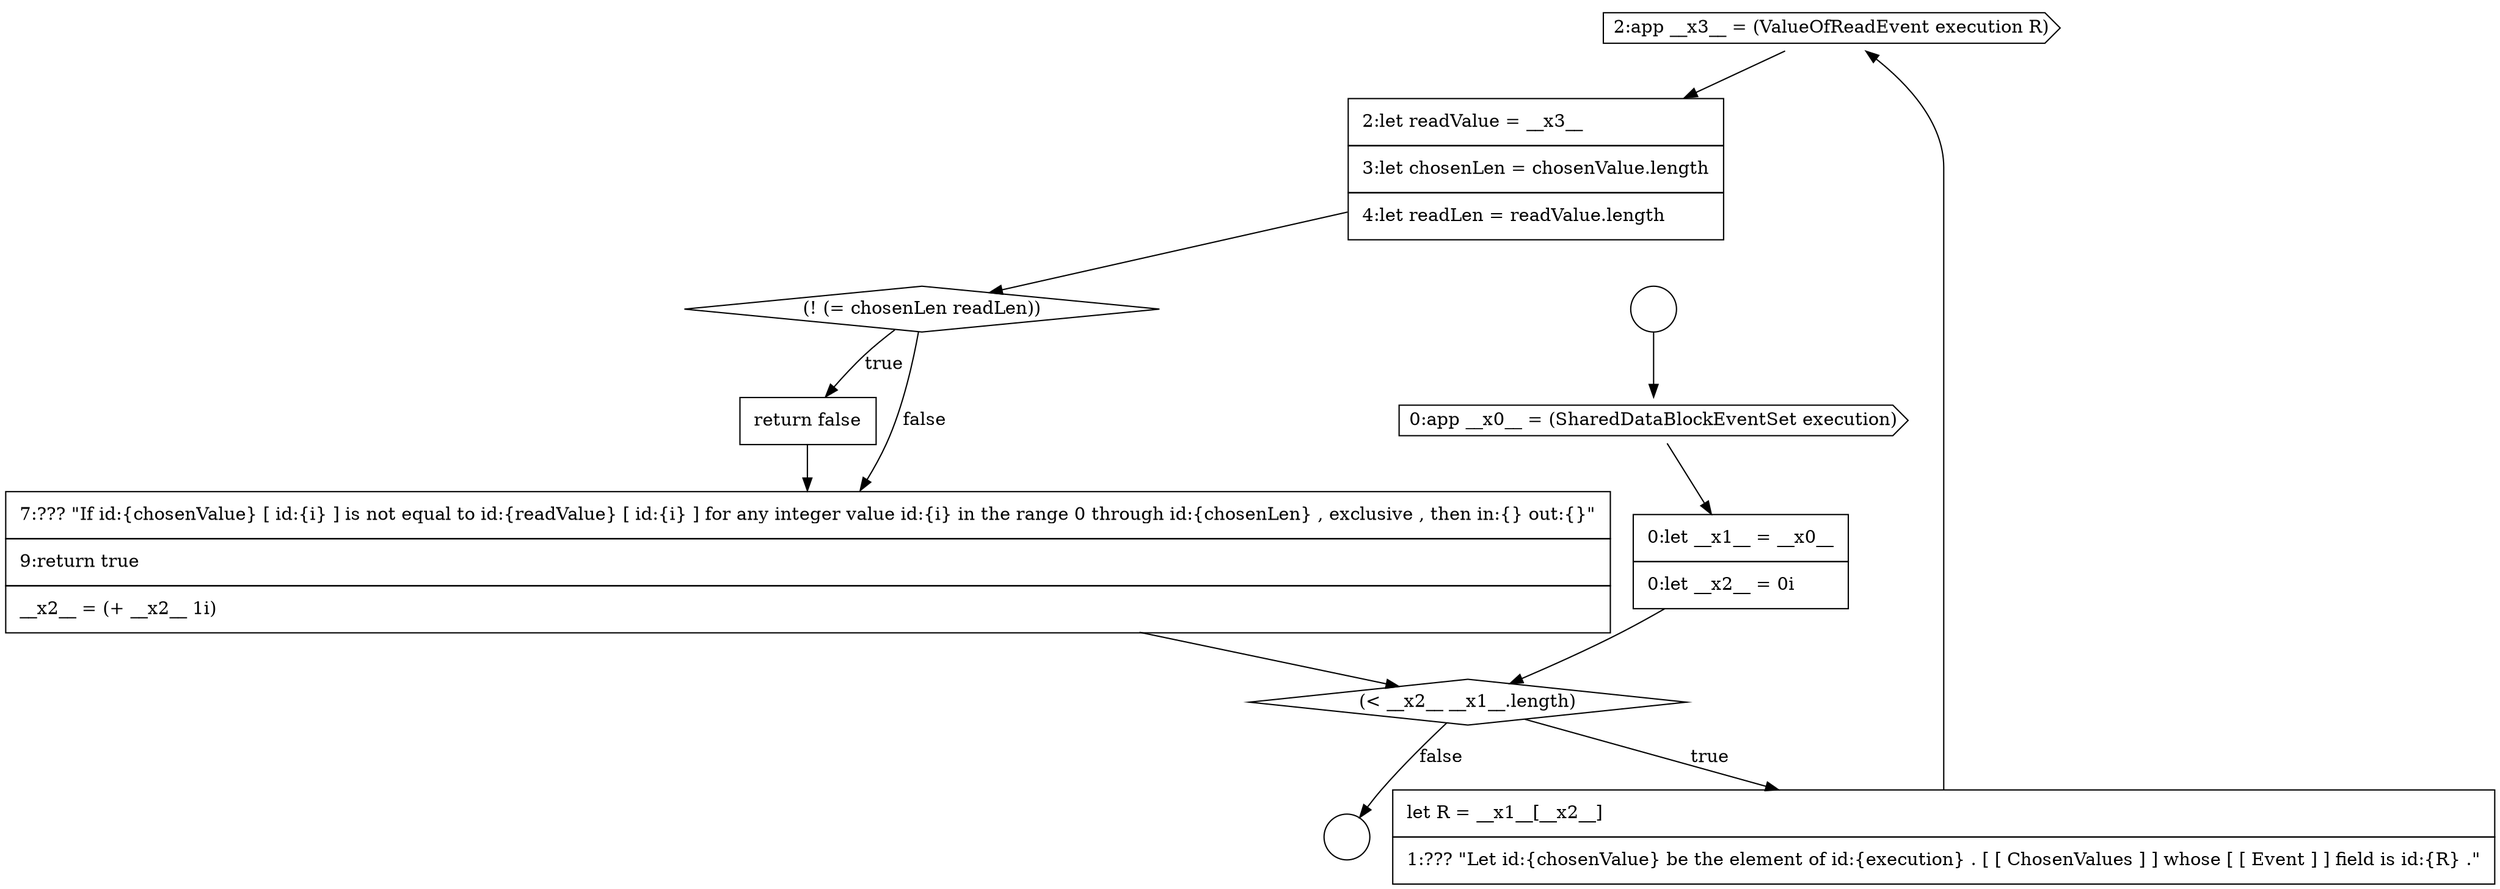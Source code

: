 digraph {
  node17847 [shape=cds, label=<<font color="black">2:app __x3__ = (ValueOfReadEvent execution R)</font>> color="black" fillcolor="white" style=filled]
  node17843 [shape=cds, label=<<font color="black">0:app __x0__ = (SharedDataBlockEventSet execution)</font>> color="black" fillcolor="white" style=filled]
  node17844 [shape=none, margin=0, label=<<font color="black">
    <table border="0" cellborder="1" cellspacing="0" cellpadding="10">
      <tr><td align="left">0:let __x1__ = __x0__</td></tr>
      <tr><td align="left">0:let __x2__ = 0i</td></tr>
    </table>
  </font>> color="black" fillcolor="white" style=filled]
  node17841 [shape=circle label=" " color="black" fillcolor="white" style=filled]
  node17845 [shape=diamond, label=<<font color="black">(&lt; __x2__ __x1__.length)</font>> color="black" fillcolor="white" style=filled]
  node17850 [shape=none, margin=0, label=<<font color="black">
    <table border="0" cellborder="1" cellspacing="0" cellpadding="10">
      <tr><td align="left">return false</td></tr>
    </table>
  </font>> color="black" fillcolor="white" style=filled]
  node17842 [shape=circle label=" " color="black" fillcolor="white" style=filled]
  node17846 [shape=none, margin=0, label=<<font color="black">
    <table border="0" cellborder="1" cellspacing="0" cellpadding="10">
      <tr><td align="left">let R = __x1__[__x2__]</td></tr>
      <tr><td align="left">1:??? &quot;Let id:{chosenValue} be the element of id:{execution} . [ [ ChosenValues ] ] whose [ [ Event ] ] field is id:{R} .&quot;</td></tr>
    </table>
  </font>> color="black" fillcolor="white" style=filled]
  node17849 [shape=diamond, label=<<font color="black">(! (= chosenLen readLen))</font>> color="black" fillcolor="white" style=filled]
  node17848 [shape=none, margin=0, label=<<font color="black">
    <table border="0" cellborder="1" cellspacing="0" cellpadding="10">
      <tr><td align="left">2:let readValue = __x3__</td></tr>
      <tr><td align="left">3:let chosenLen = chosenValue.length</td></tr>
      <tr><td align="left">4:let readLen = readValue.length</td></tr>
    </table>
  </font>> color="black" fillcolor="white" style=filled]
  node17851 [shape=none, margin=0, label=<<font color="black">
    <table border="0" cellborder="1" cellspacing="0" cellpadding="10">
      <tr><td align="left">7:??? &quot;If id:{chosenValue} [ id:{i} ] is not equal to id:{readValue} [ id:{i} ] for any integer value id:{i} in the range 0 through id:{chosenLen} , exclusive , then in:{} out:{}&quot;</td></tr>
      <tr><td align="left">9:return true</td></tr>
      <tr><td align="left">__x2__ = (+ __x2__ 1i)</td></tr>
    </table>
  </font>> color="black" fillcolor="white" style=filled]
  node17846 -> node17847 [ color="black"]
  node17845 -> node17846 [label=<<font color="black">true</font>> color="black"]
  node17845 -> node17842 [label=<<font color="black">false</font>> color="black"]
  node17848 -> node17849 [ color="black"]
  node17844 -> node17845 [ color="black"]
  node17849 -> node17850 [label=<<font color="black">true</font>> color="black"]
  node17849 -> node17851 [label=<<font color="black">false</font>> color="black"]
  node17851 -> node17845 [ color="black"]
  node17850 -> node17851 [ color="black"]
  node17843 -> node17844 [ color="black"]
  node17841 -> node17843 [ color="black"]
  node17847 -> node17848 [ color="black"]
}
